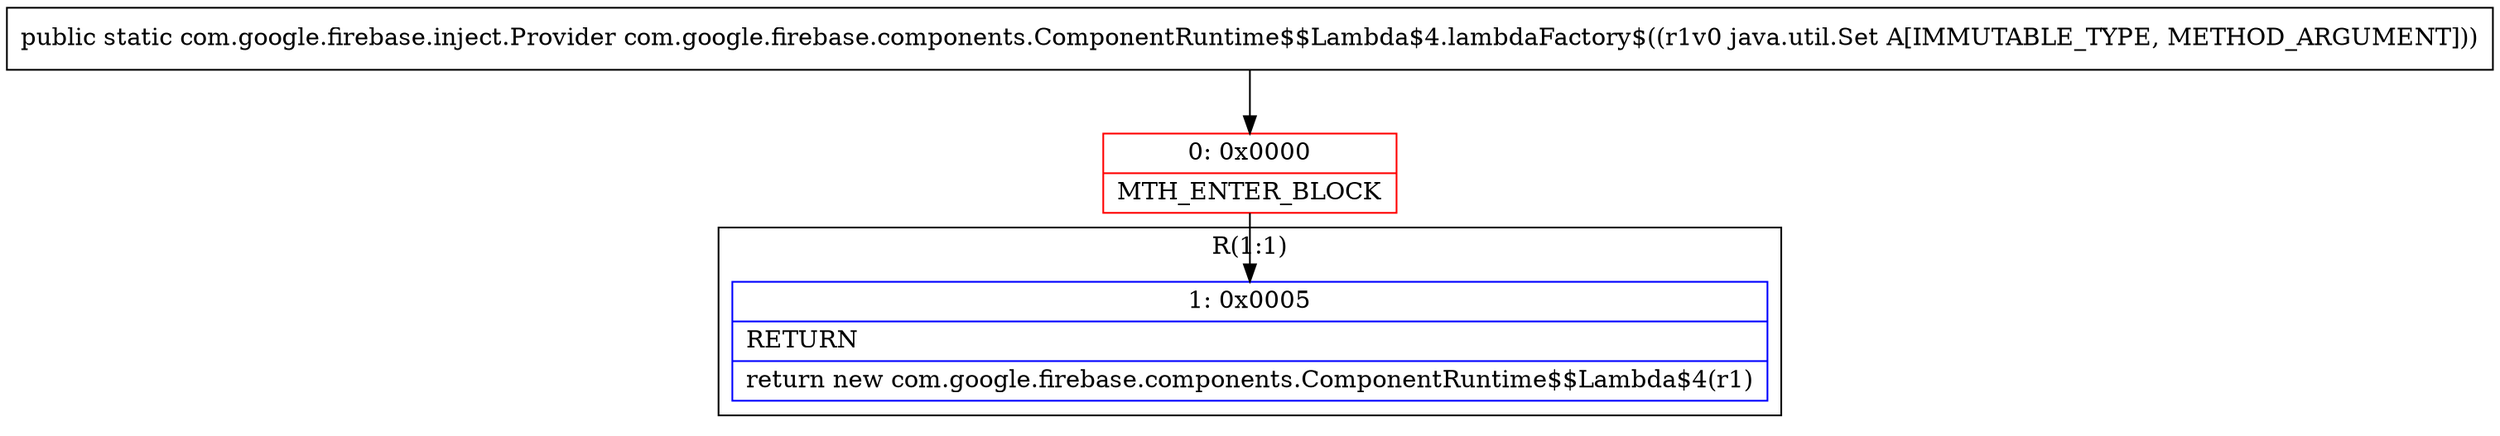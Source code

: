 digraph "CFG forcom.google.firebase.components.ComponentRuntime$$Lambda$4.lambdaFactory$(Ljava\/util\/Set;)Lcom\/google\/firebase\/inject\/Provider;" {
subgraph cluster_Region_369785038 {
label = "R(1:1)";
node [shape=record,color=blue];
Node_1 [shape=record,label="{1\:\ 0x0005|RETURN\l|return new com.google.firebase.components.ComponentRuntime$$Lambda$4(r1)\l}"];
}
Node_0 [shape=record,color=red,label="{0\:\ 0x0000|MTH_ENTER_BLOCK\l}"];
MethodNode[shape=record,label="{public static com.google.firebase.inject.Provider com.google.firebase.components.ComponentRuntime$$Lambda$4.lambdaFactory$((r1v0 java.util.Set A[IMMUTABLE_TYPE, METHOD_ARGUMENT])) }"];
MethodNode -> Node_0;
Node_0 -> Node_1;
}

